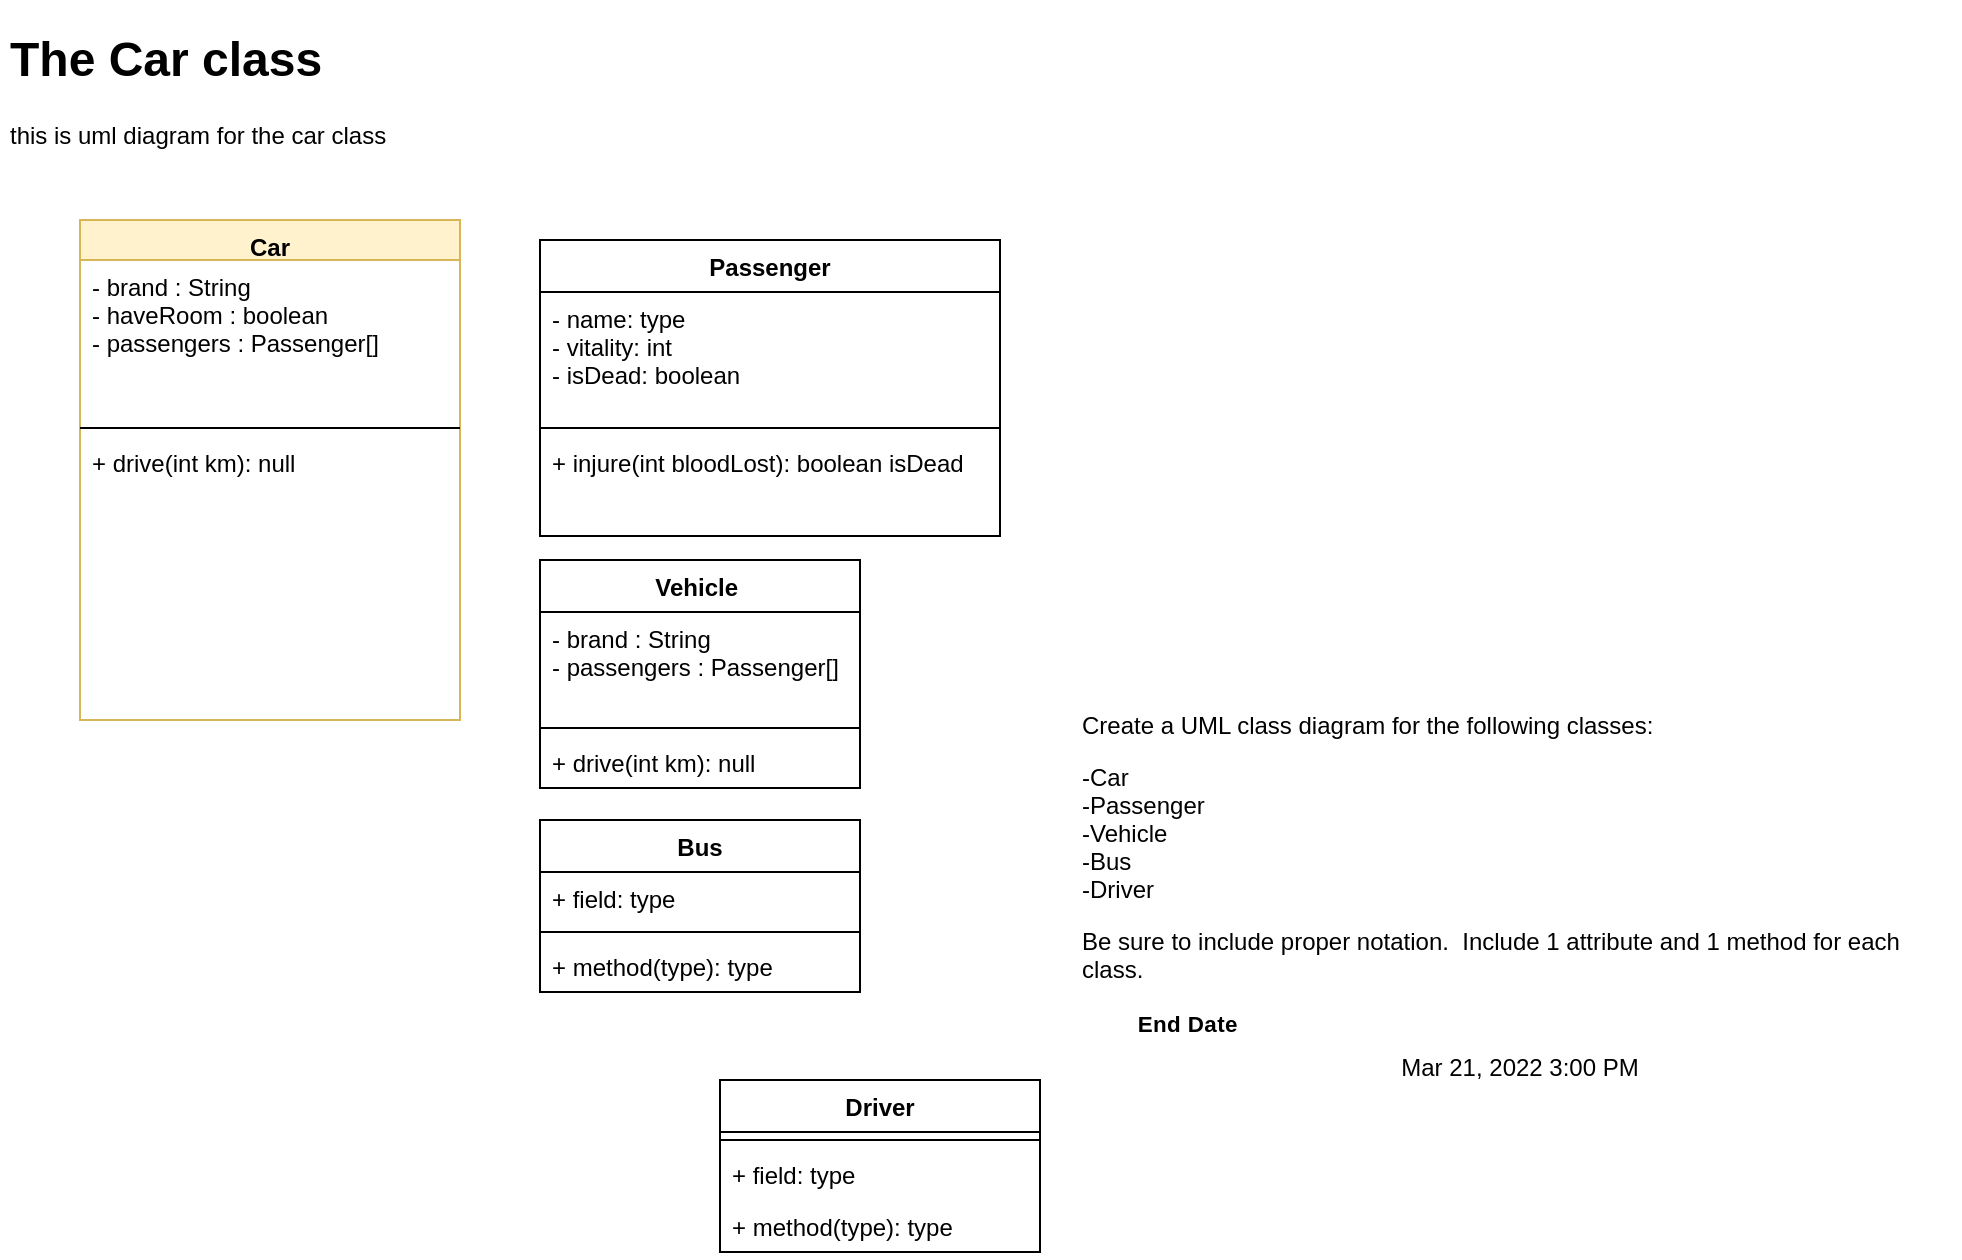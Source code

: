 <mxfile version="17.1.3" type="github">
  <diagram id="wADPNdt3x68Xob2XU3dB" name="Page-1">
    <mxGraphModel dx="573" dy="358" grid="1" gridSize="10" guides="1" tooltips="1" connect="1" arrows="1" fold="1" page="1" pageScale="1" pageWidth="1100" pageHeight="850" math="0" shadow="0">
      <root>
        <mxCell id="0" />
        <mxCell id="1" parent="0" />
        <mxCell id="w5pbfpKHmbMryurDb-vz-1" value="&lt;h1&gt;The Car class&lt;/h1&gt;&lt;p&gt;this is uml diagram for the car class&amp;nbsp;&lt;/p&gt;" style="text;html=1;strokeColor=none;fillColor=none;spacing=5;spacingTop=-20;whiteSpace=wrap;overflow=hidden;rounded=0;" vertex="1" parent="1">
          <mxGeometry x="90" y="40" width="220" height="150" as="geometry" />
        </mxCell>
        <mxCell id="w5pbfpKHmbMryurDb-vz-9" value="Car" style="swimlane;fontStyle=1;align=center;verticalAlign=top;childLayout=stackLayout;horizontal=1;startSize=20;horizontalStack=0;resizeParent=1;resizeParentMax=0;resizeLast=0;collapsible=1;marginBottom=0;fillColor=#fff2cc;strokeColor=#d6b656;" vertex="1" parent="1">
          <mxGeometry x="130" y="140" width="190" height="250" as="geometry" />
        </mxCell>
        <mxCell id="w5pbfpKHmbMryurDb-vz-10" value="- brand : String&#xa;- haveRoom : boolean &#xa;- passengers : Passenger[]" style="text;strokeColor=none;fillColor=none;align=left;verticalAlign=top;spacingLeft=4;spacingRight=4;overflow=hidden;rotatable=0;points=[[0,0.5],[1,0.5]];portConstraint=eastwest;" vertex="1" parent="w5pbfpKHmbMryurDb-vz-9">
          <mxGeometry y="20" width="190" height="80" as="geometry" />
        </mxCell>
        <mxCell id="w5pbfpKHmbMryurDb-vz-11" value="" style="line;strokeWidth=1;fillColor=none;align=left;verticalAlign=middle;spacingTop=-1;spacingLeft=3;spacingRight=3;rotatable=0;labelPosition=right;points=[];portConstraint=eastwest;" vertex="1" parent="w5pbfpKHmbMryurDb-vz-9">
          <mxGeometry y="100" width="190" height="8" as="geometry" />
        </mxCell>
        <mxCell id="w5pbfpKHmbMryurDb-vz-12" value="+ drive(int km): null" style="text;align=left;verticalAlign=top;spacingLeft=4;spacingRight=4;overflow=hidden;rotatable=0;points=[[0,0.5],[1,0.5]];portConstraint=eastwest;" vertex="1" parent="w5pbfpKHmbMryurDb-vz-9">
          <mxGeometry y="108" width="190" height="142" as="geometry" />
        </mxCell>
        <mxCell id="w5pbfpKHmbMryurDb-vz-14" value="Driver" style="swimlane;fontStyle=1;align=center;verticalAlign=top;childLayout=stackLayout;horizontal=1;startSize=26;horizontalStack=0;resizeParent=1;resizeParentMax=0;resizeLast=0;collapsible=1;marginBottom=0;" vertex="1" parent="1">
          <mxGeometry x="450" y="570" width="160" height="86" as="geometry" />
        </mxCell>
        <mxCell id="w5pbfpKHmbMryurDb-vz-16" value="" style="line;strokeWidth=1;fillColor=none;align=left;verticalAlign=middle;spacingTop=-1;spacingLeft=3;spacingRight=3;rotatable=0;labelPosition=right;points=[];portConstraint=eastwest;" vertex="1" parent="w5pbfpKHmbMryurDb-vz-14">
          <mxGeometry y="26" width="160" height="8" as="geometry" />
        </mxCell>
        <mxCell id="w5pbfpKHmbMryurDb-vz-15" value="+ field: type" style="text;strokeColor=none;fillColor=none;align=left;verticalAlign=top;spacingLeft=4;spacingRight=4;overflow=hidden;rotatable=0;points=[[0,0.5],[1,0.5]];portConstraint=eastwest;" vertex="1" parent="w5pbfpKHmbMryurDb-vz-14">
          <mxGeometry y="34" width="160" height="26" as="geometry" />
        </mxCell>
        <mxCell id="w5pbfpKHmbMryurDb-vz-17" value="+ method(type): type" style="text;strokeColor=none;fillColor=none;align=left;verticalAlign=top;spacingLeft=4;spacingRight=4;overflow=hidden;rotatable=0;points=[[0,0.5],[1,0.5]];portConstraint=eastwest;" vertex="1" parent="w5pbfpKHmbMryurDb-vz-14">
          <mxGeometry y="60" width="160" height="26" as="geometry" />
        </mxCell>
        <mxCell id="w5pbfpKHmbMryurDb-vz-18" value="Bus" style="swimlane;fontStyle=1;align=center;verticalAlign=top;childLayout=stackLayout;horizontal=1;startSize=26;horizontalStack=0;resizeParent=1;resizeParentMax=0;resizeLast=0;collapsible=1;marginBottom=0;" vertex="1" parent="1">
          <mxGeometry x="360" y="440" width="160" height="86" as="geometry" />
        </mxCell>
        <mxCell id="w5pbfpKHmbMryurDb-vz-19" value="+ field: type" style="text;strokeColor=none;fillColor=none;align=left;verticalAlign=top;spacingLeft=4;spacingRight=4;overflow=hidden;rotatable=0;points=[[0,0.5],[1,0.5]];portConstraint=eastwest;" vertex="1" parent="w5pbfpKHmbMryurDb-vz-18">
          <mxGeometry y="26" width="160" height="26" as="geometry" />
        </mxCell>
        <mxCell id="w5pbfpKHmbMryurDb-vz-20" value="" style="line;strokeWidth=1;fillColor=none;align=left;verticalAlign=middle;spacingTop=-1;spacingLeft=3;spacingRight=3;rotatable=0;labelPosition=right;points=[];portConstraint=eastwest;" vertex="1" parent="w5pbfpKHmbMryurDb-vz-18">
          <mxGeometry y="52" width="160" height="8" as="geometry" />
        </mxCell>
        <mxCell id="w5pbfpKHmbMryurDb-vz-21" value="+ method(type): type" style="text;strokeColor=none;fillColor=none;align=left;verticalAlign=top;spacingLeft=4;spacingRight=4;overflow=hidden;rotatable=0;points=[[0,0.5],[1,0.5]];portConstraint=eastwest;" vertex="1" parent="w5pbfpKHmbMryurDb-vz-18">
          <mxGeometry y="60" width="160" height="26" as="geometry" />
        </mxCell>
        <mxCell id="w5pbfpKHmbMryurDb-vz-22" value="Vehicle " style="swimlane;fontStyle=1;align=center;verticalAlign=top;childLayout=stackLayout;horizontal=1;startSize=26;horizontalStack=0;resizeParent=1;resizeParentMax=0;resizeLast=0;collapsible=1;marginBottom=0;" vertex="1" parent="1">
          <mxGeometry x="360" y="310" width="160" height="114" as="geometry">
            <mxRectangle x="360" y="310" width="80" height="26" as="alternateBounds" />
          </mxGeometry>
        </mxCell>
        <mxCell id="w5pbfpKHmbMryurDb-vz-23" value="- brand : String&#xa;- passengers : Passenger[]" style="text;strokeColor=none;fillColor=none;align=left;verticalAlign=top;spacingLeft=4;spacingRight=4;overflow=hidden;rotatable=0;points=[[0,0.5],[1,0.5]];portConstraint=eastwest;" vertex="1" parent="w5pbfpKHmbMryurDb-vz-22">
          <mxGeometry y="26" width="160" height="54" as="geometry" />
        </mxCell>
        <mxCell id="w5pbfpKHmbMryurDb-vz-24" value="" style="line;strokeWidth=1;fillColor=none;align=left;verticalAlign=middle;spacingTop=-1;spacingLeft=3;spacingRight=3;rotatable=0;labelPosition=right;points=[];portConstraint=eastwest;" vertex="1" parent="w5pbfpKHmbMryurDb-vz-22">
          <mxGeometry y="80" width="160" height="8" as="geometry" />
        </mxCell>
        <mxCell id="w5pbfpKHmbMryurDb-vz-25" value="+ drive(int km): null" style="text;strokeColor=none;fillColor=none;align=left;verticalAlign=top;spacingLeft=4;spacingRight=4;overflow=hidden;rotatable=0;points=[[0,0.5],[1,0.5]];portConstraint=eastwest;" vertex="1" parent="w5pbfpKHmbMryurDb-vz-22">
          <mxGeometry y="88" width="160" height="26" as="geometry" />
        </mxCell>
        <mxCell id="w5pbfpKHmbMryurDb-vz-26" value="Passenger" style="swimlane;fontStyle=1;align=center;verticalAlign=top;childLayout=stackLayout;horizontal=1;startSize=26;horizontalStack=0;resizeParent=1;resizeParentMax=0;resizeLast=0;collapsible=1;marginBottom=0;" vertex="1" parent="1">
          <mxGeometry x="360" y="150" width="230" height="148" as="geometry" />
        </mxCell>
        <mxCell id="w5pbfpKHmbMryurDb-vz-27" value="- name: type&#xa;- vitality: int&#xa;- isDead: boolean " style="text;strokeColor=none;fillColor=none;align=left;verticalAlign=top;spacingLeft=4;spacingRight=4;overflow=hidden;rotatable=0;points=[[0,0.5],[1,0.5]];portConstraint=eastwest;" vertex="1" parent="w5pbfpKHmbMryurDb-vz-26">
          <mxGeometry y="26" width="230" height="64" as="geometry" />
        </mxCell>
        <mxCell id="w5pbfpKHmbMryurDb-vz-28" value="" style="line;strokeWidth=1;fillColor=none;align=left;verticalAlign=middle;spacingTop=-1;spacingLeft=3;spacingRight=3;rotatable=0;labelPosition=right;points=[];portConstraint=eastwest;" vertex="1" parent="w5pbfpKHmbMryurDb-vz-26">
          <mxGeometry y="90" width="230" height="8" as="geometry" />
        </mxCell>
        <mxCell id="w5pbfpKHmbMryurDb-vz-29" value="+ injure(int bloodLost): boolean isDead" style="text;strokeColor=none;fillColor=none;align=left;verticalAlign=top;spacingLeft=4;spacingRight=4;overflow=hidden;rotatable=0;points=[[0,0.5],[1,0.5]];portConstraint=eastwest;" vertex="1" parent="w5pbfpKHmbMryurDb-vz-26">
          <mxGeometry y="98" width="230" height="50" as="geometry" />
        </mxCell>
        <mxCell id="w5pbfpKHmbMryurDb-vz-31" value="&lt;meta charset=&quot;utf-8&quot;&gt;&lt;div class=&quot;drt d2l-htmlblock d2l-htmlblock-untrusted d2l-htmlblock-deferred&quot; style=&quot;overflow-wrap: break-word ; display: inline ; line-height: normal ; padding: 0px ; margin: 0px ; overflow: auto hidden ; text-align: left ; position: relative&quot;&gt;&lt;p style=&quot;margin: 0.5em 0px 1em&quot;&gt;Create a UML class diagram for the following classes:&lt;/p&gt;&lt;p style=&quot;margin: 0.5em 0px 1em&quot;&gt;-Car&lt;br&gt;-Passenger&lt;br&gt;-Vehicle&lt;br&gt;-Bus&lt;br&gt;-Driver&lt;/p&gt;&lt;p style=&quot;margin: 0.5em 0px 1em&quot;&gt;Be sure to include proper notation.&amp;nbsp; Include 1 attribute and 1 method for each class.&lt;/p&gt;&lt;/div&gt;&lt;label id=&quot;ctl_7&quot; class=&quot;d2l-label&quot; style=&quot;cursor: default ; display: block ; font-size: 0.7rem ; font-weight: 700 ; letter-spacing: 0.2px ; line-height: 1rem ; margin: 0px ; padding: 0px 0px 7px ; width: 105.797px&quot;&gt;&lt;span&gt;End Date&lt;/span&gt;&lt;/label&gt;&lt;label&gt;Mar 21, 2022 3:00 PM&lt;/label&gt;" style="text;html=1;strokeColor=none;fillColor=none;align=center;verticalAlign=middle;whiteSpace=wrap;rounded=0;" vertex="1" parent="1">
          <mxGeometry x="630" y="360" width="440" height="230" as="geometry" />
        </mxCell>
      </root>
    </mxGraphModel>
  </diagram>
</mxfile>
